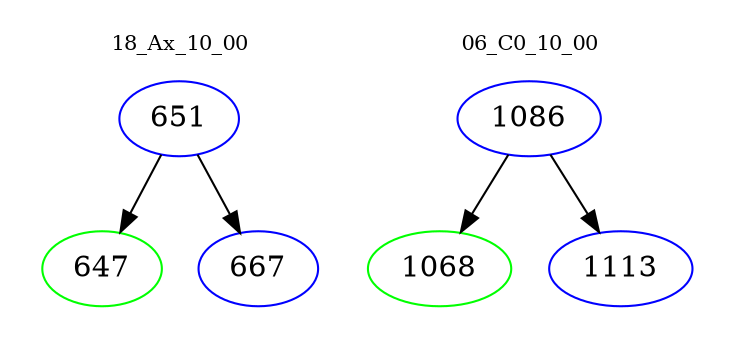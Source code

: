 digraph{
subgraph cluster_0 {
color = white
label = "18_Ax_10_00";
fontsize=10;
T0_651 [label="651", color="blue"]
T0_651 -> T0_647 [color="black"]
T0_647 [label="647", color="green"]
T0_651 -> T0_667 [color="black"]
T0_667 [label="667", color="blue"]
}
subgraph cluster_1 {
color = white
label = "06_C0_10_00";
fontsize=10;
T1_1086 [label="1086", color="blue"]
T1_1086 -> T1_1068 [color="black"]
T1_1068 [label="1068", color="green"]
T1_1086 -> T1_1113 [color="black"]
T1_1113 [label="1113", color="blue"]
}
}
